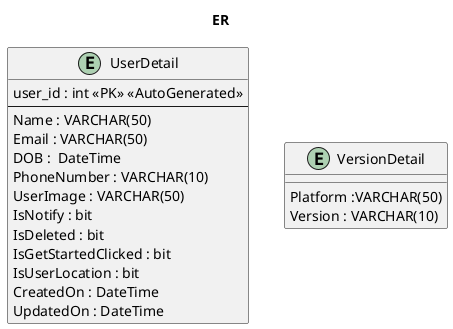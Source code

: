 @startuml ER

title ER

entity "UserDetail" {
    user_id : int <<PK>> <<AutoGenerated>>
    --
    Name : VARCHAR(50)
    Email : VARCHAR(50)
    DOB :  DateTime
    PhoneNumber : VARCHAR(10)
    UserImage : VARCHAR(50)
    IsNotify : bit 
    IsDeleted : bit
    IsGetStartedClicked : bit 
    IsUserLocation : bit
    CreatedOn : DateTime
    UpdatedOn : DateTime
}

entity "VersionDetail" {
 
 Platform :VARCHAR(50)
 Version : VARCHAR(10)
}

@enduml
